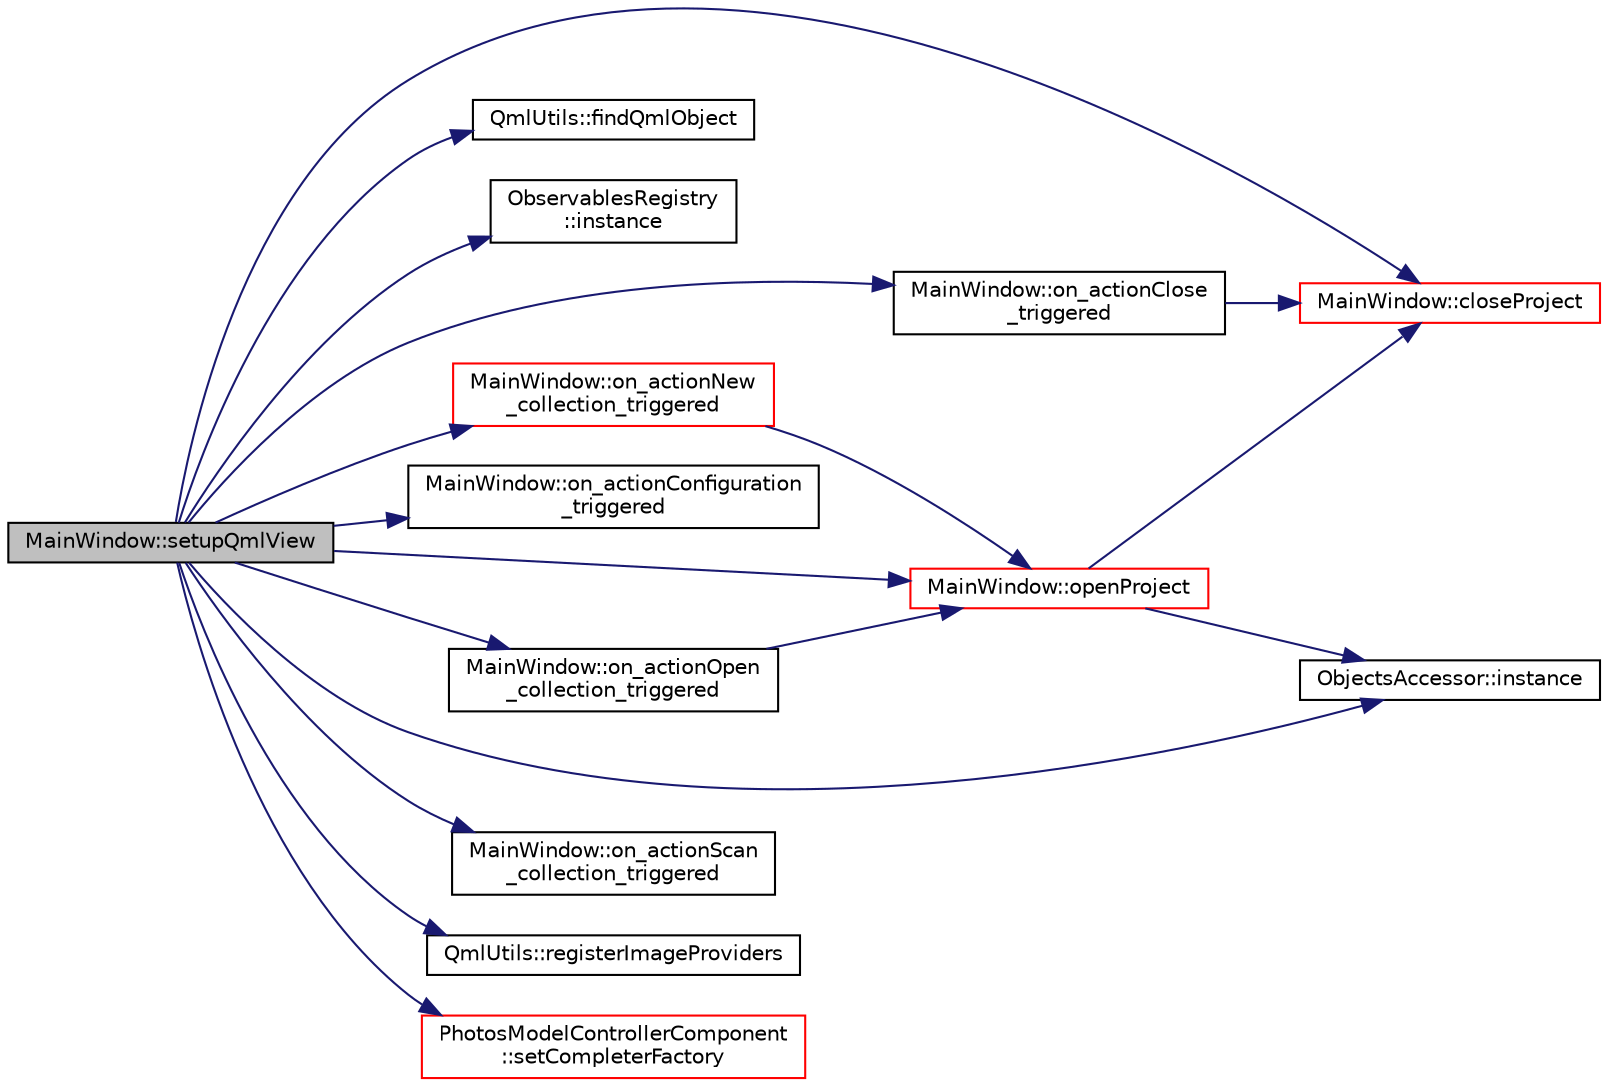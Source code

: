 digraph "MainWindow::setupQmlView"
{
 // LATEX_PDF_SIZE
  edge [fontname="Helvetica",fontsize="10",labelfontname="Helvetica",labelfontsize="10"];
  node [fontname="Helvetica",fontsize="10",shape=record];
  rankdir="LR";
  Node1 [label="MainWindow::setupQmlView",height=0.2,width=0.4,color="black", fillcolor="grey75", style="filled", fontcolor="black",tooltip=" "];
  Node1 -> Node2 [color="midnightblue",fontsize="10",style="solid",fontname="Helvetica"];
  Node2 [label="MainWindow::closeProject",height=0.2,width=0.4,color="red", fillcolor="white", style="filled",URL="$class_main_window.html#a76ab638b4eb18b2624b882474d90f905",tooltip=" "];
  Node1 -> Node5 [color="midnightblue",fontsize="10",style="solid",fontname="Helvetica"];
  Node5 [label="QmlUtils::findQmlObject",height=0.2,width=0.4,color="black", fillcolor="white", style="filled",URL="$namespace_qml_utils.html#ae96a52474204e1a30a073c852a2af372",tooltip=" "];
  Node1 -> Node8 [color="midnightblue",fontsize="10",style="solid",fontname="Helvetica"];
  Node8 [label="ObservablesRegistry\l::instance",height=0.2,width=0.4,color="black", fillcolor="white", style="filled",URL="$class_observables_registry.html#acfb967f2868cb5d40475756aeb3be6ae",tooltip=" "];
  Node1 -> Node9 [color="midnightblue",fontsize="10",style="solid",fontname="Helvetica"];
  Node9 [label="ObjectsAccessor::instance",height=0.2,width=0.4,color="black", fillcolor="white", style="filled",URL="$class_objects_accessor.html#adcde9d95f2bbdd55714d9bd9bb3efce4",tooltip=" "];
  Node1 -> Node10 [color="midnightblue",fontsize="10",style="solid",fontname="Helvetica"];
  Node10 [label="MainWindow::on_actionClose\l_triggered",height=0.2,width=0.4,color="black", fillcolor="white", style="filled",URL="$class_main_window.html#a189b458b701fa572969a22f8718ce5b0",tooltip=" "];
  Node10 -> Node2 [color="midnightblue",fontsize="10",style="solid",fontname="Helvetica"];
  Node1 -> Node11 [color="midnightblue",fontsize="10",style="solid",fontname="Helvetica"];
  Node11 [label="MainWindow::on_actionConfiguration\l_triggered",height=0.2,width=0.4,color="black", fillcolor="white", style="filled",URL="$class_main_window.html#a55bc83f537f0a7fa266e80a7edc8c86b",tooltip=" "];
  Node1 -> Node12 [color="midnightblue",fontsize="10",style="solid",fontname="Helvetica"];
  Node12 [label="MainWindow::on_actionNew\l_collection_triggered",height=0.2,width=0.4,color="red", fillcolor="white", style="filled",URL="$class_main_window.html#a71f34c62abc6178a05f5b0fd9965e7e0",tooltip=" "];
  Node12 -> Node26 [color="midnightblue",fontsize="10",style="solid",fontname="Helvetica"];
  Node26 [label="MainWindow::openProject",height=0.2,width=0.4,color="red", fillcolor="white", style="filled",URL="$class_main_window.html#aabba421121a791ec3aa10a742f37790a",tooltip=" "];
  Node26 -> Node2 [color="midnightblue",fontsize="10",style="solid",fontname="Helvetica"];
  Node26 -> Node9 [color="midnightblue",fontsize="10",style="solid",fontname="Helvetica"];
  Node1 -> Node34 [color="midnightblue",fontsize="10",style="solid",fontname="Helvetica"];
  Node34 [label="MainWindow::on_actionOpen\l_collection_triggered",height=0.2,width=0.4,color="black", fillcolor="white", style="filled",URL="$class_main_window.html#a75b19596e845dabf979ddb0d2b9f3863",tooltip=" "];
  Node34 -> Node26 [color="midnightblue",fontsize="10",style="solid",fontname="Helvetica"];
  Node1 -> Node31 [color="midnightblue",fontsize="10",style="solid",fontname="Helvetica"];
  Node31 [label="MainWindow::on_actionScan\l_collection_triggered",height=0.2,width=0.4,color="black", fillcolor="white", style="filled",URL="$class_main_window.html#a2ff70b9caee93ce8564018cde2a0979f",tooltip=" "];
  Node1 -> Node26 [color="midnightblue",fontsize="10",style="solid",fontname="Helvetica"];
  Node1 -> Node35 [color="midnightblue",fontsize="10",style="solid",fontname="Helvetica"];
  Node35 [label="QmlUtils::registerImageProviders",height=0.2,width=0.4,color="black", fillcolor="white", style="filled",URL="$namespace_qml_utils.html#a7abaf2fcaa1e51a6e84d3ab281791190",tooltip=" "];
  Node1 -> Node36 [color="midnightblue",fontsize="10",style="solid",fontname="Helvetica"];
  Node36 [label="PhotosModelControllerComponent\l::setCompleterFactory",height=0.2,width=0.4,color="red", fillcolor="white", style="filled",URL="$class_photos_model_controller_component.html#a8ba1a06258de0c6d4e4788e51bc1e130",tooltip=" "];
}
